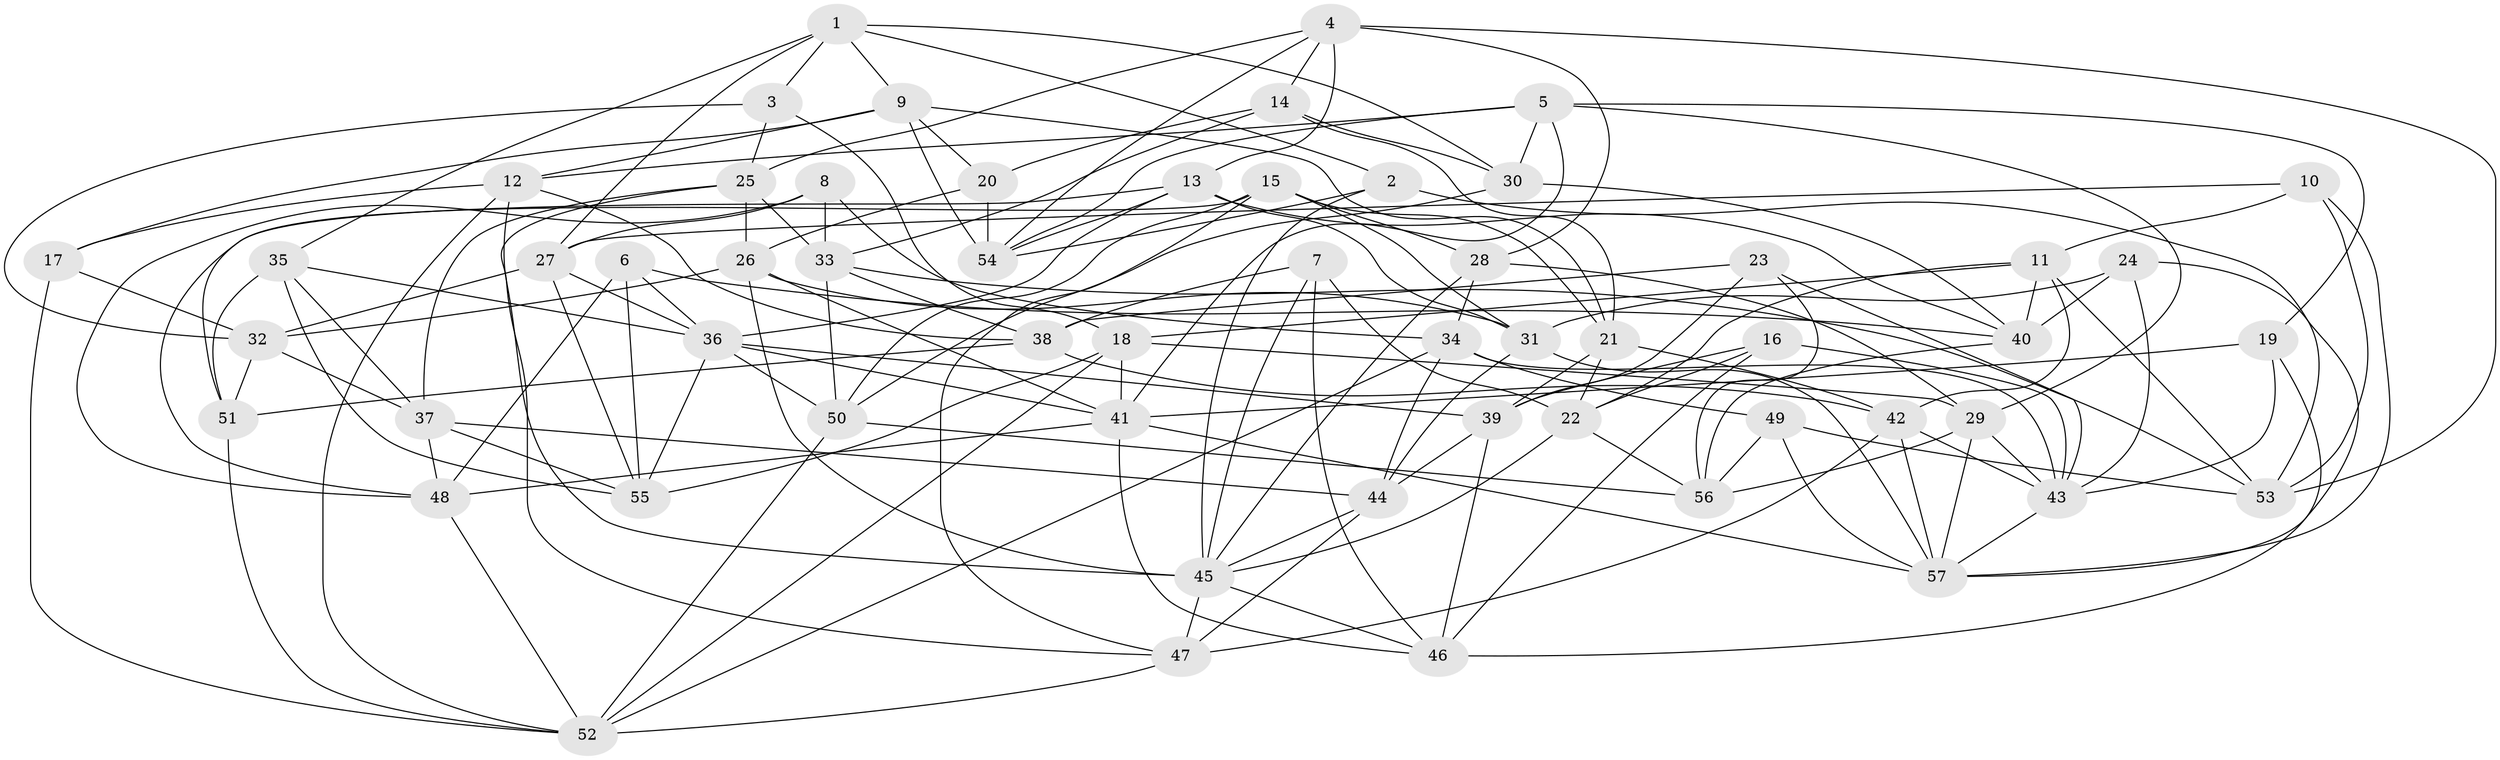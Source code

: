 // original degree distribution, {4: 1.0}
// Generated by graph-tools (version 1.1) at 2025/50/03/09/25 03:50:55]
// undirected, 57 vertices, 162 edges
graph export_dot {
graph [start="1"]
  node [color=gray90,style=filled];
  1;
  2;
  3;
  4;
  5;
  6;
  7;
  8;
  9;
  10;
  11;
  12;
  13;
  14;
  15;
  16;
  17;
  18;
  19;
  20;
  21;
  22;
  23;
  24;
  25;
  26;
  27;
  28;
  29;
  30;
  31;
  32;
  33;
  34;
  35;
  36;
  37;
  38;
  39;
  40;
  41;
  42;
  43;
  44;
  45;
  46;
  47;
  48;
  49;
  50;
  51;
  52;
  53;
  54;
  55;
  56;
  57;
  1 -- 2 [weight=1.0];
  1 -- 3 [weight=1.0];
  1 -- 9 [weight=1.0];
  1 -- 27 [weight=1.0];
  1 -- 30 [weight=1.0];
  1 -- 35 [weight=1.0];
  2 -- 45 [weight=1.0];
  2 -- 53 [weight=1.0];
  2 -- 54 [weight=1.0];
  3 -- 18 [weight=1.0];
  3 -- 25 [weight=1.0];
  3 -- 32 [weight=1.0];
  4 -- 13 [weight=1.0];
  4 -- 14 [weight=1.0];
  4 -- 25 [weight=1.0];
  4 -- 28 [weight=1.0];
  4 -- 53 [weight=1.0];
  4 -- 54 [weight=1.0];
  5 -- 12 [weight=1.0];
  5 -- 19 [weight=1.0];
  5 -- 29 [weight=1.0];
  5 -- 30 [weight=1.0];
  5 -- 41 [weight=1.0];
  5 -- 54 [weight=1.0];
  6 -- 36 [weight=1.0];
  6 -- 40 [weight=1.0];
  6 -- 48 [weight=1.0];
  6 -- 55 [weight=1.0];
  7 -- 22 [weight=1.0];
  7 -- 38 [weight=1.0];
  7 -- 45 [weight=1.0];
  7 -- 46 [weight=1.0];
  8 -- 27 [weight=1.0];
  8 -- 33 [weight=1.0];
  8 -- 34 [weight=1.0];
  8 -- 48 [weight=1.0];
  9 -- 12 [weight=1.0];
  9 -- 17 [weight=1.0];
  9 -- 20 [weight=1.0];
  9 -- 21 [weight=1.0];
  9 -- 54 [weight=1.0];
  10 -- 11 [weight=1.0];
  10 -- 27 [weight=1.0];
  10 -- 53 [weight=1.0];
  10 -- 57 [weight=1.0];
  11 -- 18 [weight=1.0];
  11 -- 22 [weight=1.0];
  11 -- 40 [weight=1.0];
  11 -- 42 [weight=1.0];
  11 -- 53 [weight=1.0];
  12 -- 17 [weight=1.0];
  12 -- 38 [weight=1.0];
  12 -- 45 [weight=1.0];
  12 -- 52 [weight=1.0];
  13 -- 31 [weight=1.0];
  13 -- 36 [weight=1.0];
  13 -- 40 [weight=1.0];
  13 -- 51 [weight=1.0];
  13 -- 54 [weight=1.0];
  14 -- 20 [weight=1.0];
  14 -- 21 [weight=1.0];
  14 -- 30 [weight=2.0];
  14 -- 33 [weight=1.0];
  15 -- 21 [weight=1.0];
  15 -- 28 [weight=1.0];
  15 -- 31 [weight=1.0];
  15 -- 47 [weight=1.0];
  15 -- 48 [weight=1.0];
  15 -- 50 [weight=1.0];
  16 -- 22 [weight=1.0];
  16 -- 39 [weight=1.0];
  16 -- 43 [weight=1.0];
  16 -- 46 [weight=1.0];
  17 -- 32 [weight=1.0];
  17 -- 52 [weight=1.0];
  18 -- 29 [weight=1.0];
  18 -- 41 [weight=1.0];
  18 -- 52 [weight=1.0];
  18 -- 55 [weight=1.0];
  19 -- 41 [weight=1.0];
  19 -- 43 [weight=1.0];
  19 -- 46 [weight=1.0];
  20 -- 26 [weight=1.0];
  20 -- 54 [weight=1.0];
  21 -- 22 [weight=1.0];
  21 -- 39 [weight=1.0];
  21 -- 42 [weight=1.0];
  22 -- 45 [weight=1.0];
  22 -- 56 [weight=1.0];
  23 -- 38 [weight=1.0];
  23 -- 39 [weight=1.0];
  23 -- 43 [weight=1.0];
  23 -- 56 [weight=1.0];
  24 -- 31 [weight=1.0];
  24 -- 40 [weight=1.0];
  24 -- 43 [weight=1.0];
  24 -- 57 [weight=1.0];
  25 -- 26 [weight=1.0];
  25 -- 33 [weight=1.0];
  25 -- 37 [weight=1.0];
  25 -- 47 [weight=1.0];
  26 -- 31 [weight=1.0];
  26 -- 32 [weight=1.0];
  26 -- 41 [weight=1.0];
  26 -- 45 [weight=1.0];
  27 -- 32 [weight=1.0];
  27 -- 36 [weight=1.0];
  27 -- 55 [weight=1.0];
  28 -- 29 [weight=1.0];
  28 -- 34 [weight=1.0];
  28 -- 45 [weight=2.0];
  29 -- 43 [weight=1.0];
  29 -- 56 [weight=1.0];
  29 -- 57 [weight=1.0];
  30 -- 40 [weight=1.0];
  30 -- 50 [weight=1.0];
  31 -- 44 [weight=1.0];
  31 -- 57 [weight=1.0];
  32 -- 37 [weight=1.0];
  32 -- 51 [weight=1.0];
  33 -- 38 [weight=1.0];
  33 -- 50 [weight=1.0];
  33 -- 53 [weight=1.0];
  34 -- 43 [weight=1.0];
  34 -- 44 [weight=1.0];
  34 -- 49 [weight=1.0];
  34 -- 52 [weight=1.0];
  35 -- 36 [weight=1.0];
  35 -- 37 [weight=1.0];
  35 -- 51 [weight=2.0];
  35 -- 55 [weight=1.0];
  36 -- 39 [weight=1.0];
  36 -- 41 [weight=1.0];
  36 -- 50 [weight=1.0];
  36 -- 55 [weight=1.0];
  37 -- 44 [weight=1.0];
  37 -- 48 [weight=1.0];
  37 -- 55 [weight=1.0];
  38 -- 42 [weight=1.0];
  38 -- 51 [weight=1.0];
  39 -- 44 [weight=1.0];
  39 -- 46 [weight=1.0];
  40 -- 56 [weight=1.0];
  41 -- 46 [weight=1.0];
  41 -- 48 [weight=1.0];
  41 -- 57 [weight=1.0];
  42 -- 43 [weight=1.0];
  42 -- 47 [weight=1.0];
  42 -- 57 [weight=1.0];
  43 -- 57 [weight=1.0];
  44 -- 45 [weight=1.0];
  44 -- 47 [weight=1.0];
  45 -- 46 [weight=1.0];
  45 -- 47 [weight=1.0];
  47 -- 52 [weight=1.0];
  48 -- 52 [weight=1.0];
  49 -- 53 [weight=1.0];
  49 -- 56 [weight=1.0];
  49 -- 57 [weight=1.0];
  50 -- 52 [weight=1.0];
  50 -- 56 [weight=1.0];
  51 -- 52 [weight=1.0];
}
